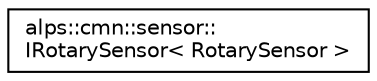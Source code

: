 digraph "クラス階層図"
{
 // LATEX_PDF_SIZE
  edge [fontname="Helvetica",fontsize="10",labelfontname="Helvetica",labelfontsize="10"];
  node [fontname="Helvetica",fontsize="10",shape=record];
  rankdir="LR";
  Node0 [label="alps::cmn::sensor::\lIRotarySensor\< RotarySensor \>",height=0.2,width=0.4,color="black", fillcolor="white", style="filled",URL="$classalps_1_1cmn_1_1sensor_1_1_i_rotary_sensor.html",tooltip=" "];
}
